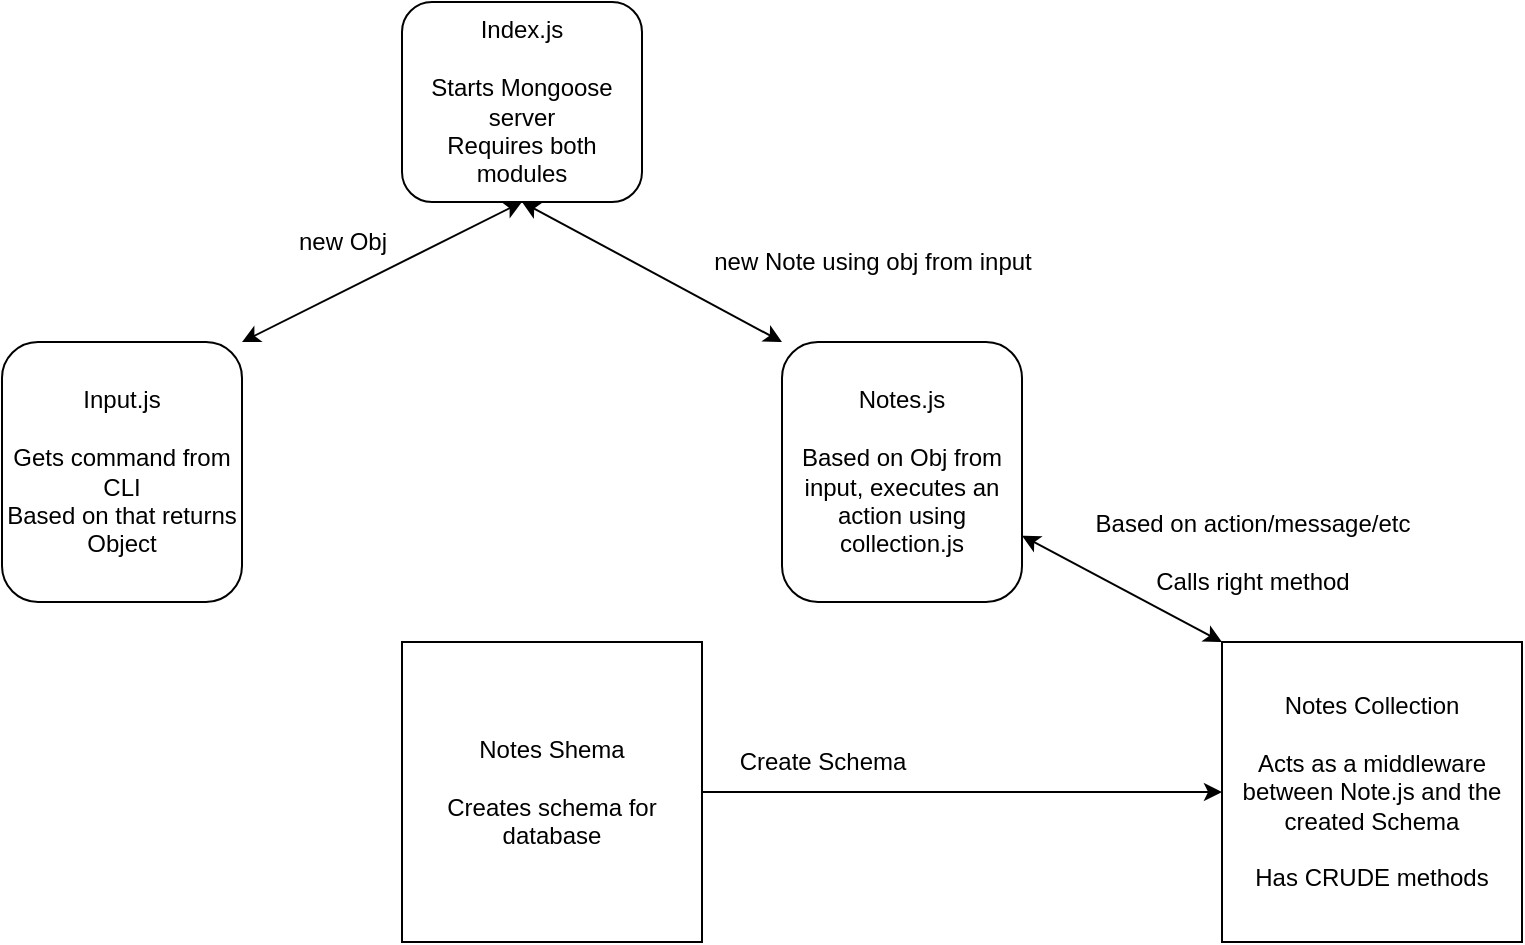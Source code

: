 <mxfile version="13.8.0" type="github">
  <diagram id="psu4mCp4bwzzi6zEXSst" name="Page-1">
    <mxGraphModel dx="868" dy="393" grid="1" gridSize="10" guides="1" tooltips="1" connect="1" arrows="1" fold="1" page="1" pageScale="1" pageWidth="850" pageHeight="1100" math="0" shadow="0">
      <root>
        <mxCell id="0" />
        <mxCell id="1" parent="0" />
        <mxCell id="_QHSKDTz4MMHxp_XN4x7-1" value="Index.js&lt;br&gt;&lt;br&gt;Starts Mongoose server&lt;br&gt;Requires both modules" style="rounded=1;whiteSpace=wrap;html=1;" vertex="1" parent="1">
          <mxGeometry x="330" width="120" height="100" as="geometry" />
        </mxCell>
        <mxCell id="_QHSKDTz4MMHxp_XN4x7-2" value="Input.js&lt;br&gt;&lt;br&gt;Gets command from CLI&lt;br&gt;Based on that returns Object" style="rounded=1;whiteSpace=wrap;html=1;" vertex="1" parent="1">
          <mxGeometry x="130" y="170" width="120" height="130" as="geometry" />
        </mxCell>
        <mxCell id="_QHSKDTz4MMHxp_XN4x7-3" value="Notes.js&lt;br&gt;&lt;br&gt;Based on Obj from input, executes an action using collection.js" style="rounded=1;whiteSpace=wrap;html=1;" vertex="1" parent="1">
          <mxGeometry x="520" y="170" width="120" height="130" as="geometry" />
        </mxCell>
        <mxCell id="_QHSKDTz4MMHxp_XN4x7-4" value="" style="endArrow=classic;startArrow=classic;html=1;entryX=0.5;entryY=1;entryDx=0;entryDy=0;exitX=1;exitY=0;exitDx=0;exitDy=0;" edge="1" parent="1" source="_QHSKDTz4MMHxp_XN4x7-2" target="_QHSKDTz4MMHxp_XN4x7-1">
          <mxGeometry width="50" height="50" relative="1" as="geometry">
            <mxPoint x="400" y="190" as="sourcePoint" />
            <mxPoint x="450" y="140" as="targetPoint" />
          </mxGeometry>
        </mxCell>
        <mxCell id="_QHSKDTz4MMHxp_XN4x7-5" value="new Obj" style="text;html=1;align=center;verticalAlign=middle;resizable=0;points=[];autosize=1;" vertex="1" parent="1">
          <mxGeometry x="270" y="110" width="60" height="20" as="geometry" />
        </mxCell>
        <mxCell id="_QHSKDTz4MMHxp_XN4x7-6" value="" style="endArrow=classic;startArrow=classic;html=1;entryX=0.5;entryY=1;entryDx=0;entryDy=0;exitX=0;exitY=0;exitDx=0;exitDy=0;" edge="1" parent="1" source="_QHSKDTz4MMHxp_XN4x7-3" target="_QHSKDTz4MMHxp_XN4x7-1">
          <mxGeometry width="50" height="50" relative="1" as="geometry">
            <mxPoint x="400" y="150" as="sourcePoint" />
            <mxPoint x="450" y="100" as="targetPoint" />
          </mxGeometry>
        </mxCell>
        <mxCell id="_QHSKDTz4MMHxp_XN4x7-8" value="new Note using obj from input&lt;br&gt;" style="text;html=1;align=center;verticalAlign=middle;resizable=0;points=[];autosize=1;" vertex="1" parent="1">
          <mxGeometry x="480" y="120" width="170" height="20" as="geometry" />
        </mxCell>
        <mxCell id="_QHSKDTz4MMHxp_XN4x7-11" value="Notes Shema&lt;br&gt;&lt;br&gt;Creates schema for database" style="whiteSpace=wrap;html=1;aspect=fixed;" vertex="1" parent="1">
          <mxGeometry x="330" y="320" width="150" height="150" as="geometry" />
        </mxCell>
        <mxCell id="_QHSKDTz4MMHxp_XN4x7-12" value="Notes Collection&lt;br&gt;&lt;br&gt;Acts as a middleware between Note.js and the created Schema&lt;br&gt;&lt;br&gt;Has CRUDE methods" style="whiteSpace=wrap;html=1;aspect=fixed;" vertex="1" parent="1">
          <mxGeometry x="740" y="320" width="150" height="150" as="geometry" />
        </mxCell>
        <mxCell id="_QHSKDTz4MMHxp_XN4x7-13" value="" style="endArrow=classic;html=1;exitX=1;exitY=0.5;exitDx=0;exitDy=0;entryX=0;entryY=0.5;entryDx=0;entryDy=0;" edge="1" parent="1" source="_QHSKDTz4MMHxp_XN4x7-11" target="_QHSKDTz4MMHxp_XN4x7-12">
          <mxGeometry width="50" height="50" relative="1" as="geometry">
            <mxPoint x="470" y="350" as="sourcePoint" />
            <mxPoint x="520" y="300" as="targetPoint" />
          </mxGeometry>
        </mxCell>
        <mxCell id="_QHSKDTz4MMHxp_XN4x7-14" value="Create Schema" style="text;html=1;align=center;verticalAlign=middle;resizable=0;points=[];autosize=1;" vertex="1" parent="1">
          <mxGeometry x="490" y="370" width="100" height="20" as="geometry" />
        </mxCell>
        <mxCell id="_QHSKDTz4MMHxp_XN4x7-15" value="" style="endArrow=classic;startArrow=classic;html=1;entryX=0;entryY=0;entryDx=0;entryDy=0;" edge="1" parent="1" source="_QHSKDTz4MMHxp_XN4x7-3" target="_QHSKDTz4MMHxp_XN4x7-12">
          <mxGeometry width="50" height="50" relative="1" as="geometry">
            <mxPoint x="590" y="310" as="sourcePoint" />
            <mxPoint x="640" y="260" as="targetPoint" />
          </mxGeometry>
        </mxCell>
        <mxCell id="_QHSKDTz4MMHxp_XN4x7-16" value="Based on action/message/etc&lt;br&gt;&lt;br&gt;Calls right method" style="text;html=1;align=center;verticalAlign=middle;resizable=0;points=[];autosize=1;" vertex="1" parent="1">
          <mxGeometry x="670" y="250" width="170" height="50" as="geometry" />
        </mxCell>
      </root>
    </mxGraphModel>
  </diagram>
</mxfile>

